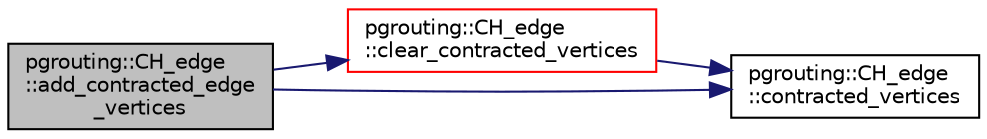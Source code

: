 digraph "pgrouting::CH_edge::add_contracted_edge_vertices"
{
  edge [fontname="Helvetica",fontsize="10",labelfontname="Helvetica",labelfontsize="10"];
  node [fontname="Helvetica",fontsize="10",shape=record];
  rankdir="LR";
  Node14 [label="pgrouting::CH_edge\l::add_contracted_edge\l_vertices",height=0.2,width=0.4,color="black", fillcolor="grey75", style="filled", fontcolor="black"];
  Node14 -> Node15 [color="midnightblue",fontsize="10",style="solid",fontname="Helvetica"];
  Node15 [label="pgrouting::CH_edge\l::clear_contracted_vertices",height=0.2,width=0.4,color="red", fillcolor="white", style="filled",URL="$classpgrouting_1_1CH__edge.html#a85a95ffdce7847255759af3e2d2c1637"];
  Node15 -> Node17 [color="midnightblue",fontsize="10",style="solid",fontname="Helvetica"];
  Node17 [label="pgrouting::CH_edge\l::contracted_vertices",height=0.2,width=0.4,color="black", fillcolor="white", style="filled",URL="$classpgrouting_1_1CH__edge.html#af527c8a6422a1aae13087aa00bbf9938"];
  Node14 -> Node17 [color="midnightblue",fontsize="10",style="solid",fontname="Helvetica"];
}
